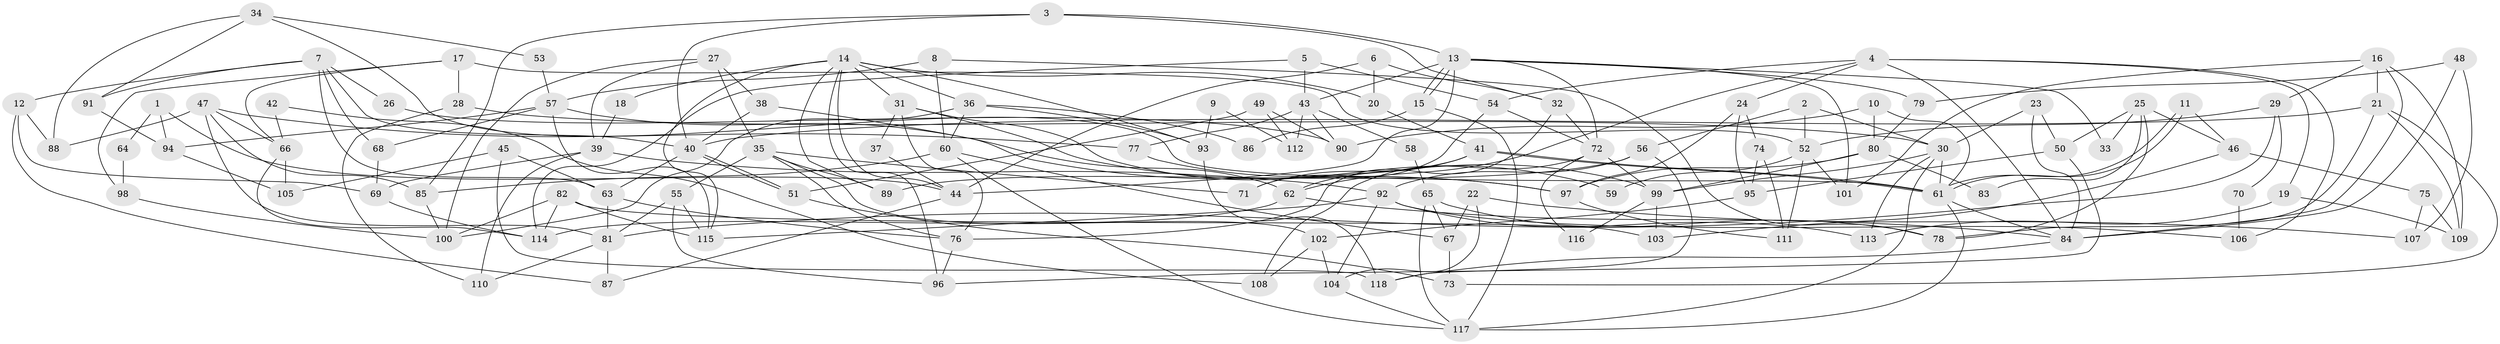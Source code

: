 // coarse degree distribution, {7: 0.08536585365853659, 3: 0.2926829268292683, 5: 0.17073170731707318, 2: 0.0975609756097561, 4: 0.1951219512195122, 6: 0.07317073170731707, 8: 0.036585365853658534, 13: 0.012195121951219513, 9: 0.012195121951219513, 1: 0.012195121951219513, 10: 0.012195121951219513}
// Generated by graph-tools (version 1.1) at 2025/53/03/04/25 21:53:55]
// undirected, 118 vertices, 236 edges
graph export_dot {
graph [start="1"]
  node [color=gray90,style=filled];
  1;
  2;
  3;
  4;
  5;
  6;
  7;
  8;
  9;
  10;
  11;
  12;
  13;
  14;
  15;
  16;
  17;
  18;
  19;
  20;
  21;
  22;
  23;
  24;
  25;
  26;
  27;
  28;
  29;
  30;
  31;
  32;
  33;
  34;
  35;
  36;
  37;
  38;
  39;
  40;
  41;
  42;
  43;
  44;
  45;
  46;
  47;
  48;
  49;
  50;
  51;
  52;
  53;
  54;
  55;
  56;
  57;
  58;
  59;
  60;
  61;
  62;
  63;
  64;
  65;
  66;
  67;
  68;
  69;
  70;
  71;
  72;
  73;
  74;
  75;
  76;
  77;
  78;
  79;
  80;
  81;
  82;
  83;
  84;
  85;
  86;
  87;
  88;
  89;
  90;
  91;
  92;
  93;
  94;
  95;
  96;
  97;
  98;
  99;
  100;
  101;
  102;
  103;
  104;
  105;
  106;
  107;
  108;
  109;
  110;
  111;
  112;
  113;
  114;
  115;
  116;
  117;
  118;
  1 -- 94;
  1 -- 44;
  1 -- 64;
  2 -- 30;
  2 -- 52;
  2 -- 56;
  3 -- 85;
  3 -- 40;
  3 -- 13;
  3 -- 32;
  4 -- 62;
  4 -- 84;
  4 -- 19;
  4 -- 24;
  4 -- 54;
  4 -- 106;
  5 -- 54;
  5 -- 43;
  5 -- 114;
  6 -- 44;
  6 -- 32;
  6 -- 20;
  7 -- 40;
  7 -- 68;
  7 -- 12;
  7 -- 26;
  7 -- 63;
  7 -- 91;
  8 -- 78;
  8 -- 60;
  8 -- 57;
  9 -- 112;
  9 -- 93;
  10 -- 61;
  10 -- 80;
  10 -- 90;
  11 -- 61;
  11 -- 61;
  11 -- 46;
  12 -- 69;
  12 -- 87;
  12 -- 88;
  13 -- 15;
  13 -- 15;
  13 -- 33;
  13 -- 43;
  13 -- 44;
  13 -- 72;
  13 -- 79;
  13 -- 101;
  14 -- 36;
  14 -- 115;
  14 -- 18;
  14 -- 20;
  14 -- 31;
  14 -- 44;
  14 -- 89;
  14 -- 93;
  14 -- 96;
  15 -- 117;
  15 -- 86;
  16 -- 101;
  16 -- 84;
  16 -- 21;
  16 -- 29;
  16 -- 109;
  17 -- 28;
  17 -- 66;
  17 -- 52;
  17 -- 98;
  18 -- 39;
  19 -- 113;
  19 -- 109;
  20 -- 41;
  21 -- 109;
  21 -- 40;
  21 -- 73;
  21 -- 78;
  22 -- 104;
  22 -- 67;
  22 -- 107;
  23 -- 84;
  23 -- 50;
  23 -- 30;
  24 -- 95;
  24 -- 74;
  24 -- 97;
  25 -- 46;
  25 -- 50;
  25 -- 33;
  25 -- 78;
  25 -- 83;
  26 -- 90;
  27 -- 38;
  27 -- 35;
  27 -- 39;
  27 -- 100;
  28 -- 30;
  28 -- 110;
  29 -- 81;
  29 -- 52;
  29 -- 70;
  30 -- 61;
  30 -- 99;
  30 -- 113;
  30 -- 117;
  31 -- 76;
  31 -- 37;
  31 -- 59;
  31 -- 97;
  32 -- 72;
  32 -- 76;
  34 -- 88;
  34 -- 61;
  34 -- 53;
  34 -- 91;
  35 -- 76;
  35 -- 55;
  35 -- 71;
  35 -- 89;
  35 -- 102;
  36 -- 60;
  36 -- 100;
  36 -- 86;
  36 -- 93;
  37 -- 44;
  38 -- 40;
  38 -- 62;
  39 -- 92;
  39 -- 69;
  39 -- 110;
  40 -- 51;
  40 -- 51;
  40 -- 63;
  41 -- 61;
  41 -- 61;
  41 -- 62;
  41 -- 71;
  42 -- 108;
  42 -- 66;
  43 -- 77;
  43 -- 58;
  43 -- 90;
  43 -- 112;
  44 -- 87;
  45 -- 63;
  45 -- 118;
  45 -- 105;
  46 -- 75;
  46 -- 103;
  47 -- 81;
  47 -- 66;
  47 -- 77;
  47 -- 85;
  47 -- 88;
  48 -- 84;
  48 -- 79;
  48 -- 107;
  49 -- 51;
  49 -- 90;
  49 -- 112;
  50 -- 95;
  50 -- 96;
  51 -- 73;
  52 -- 59;
  52 -- 101;
  52 -- 111;
  53 -- 57;
  54 -- 71;
  54 -- 72;
  55 -- 96;
  55 -- 81;
  55 -- 115;
  56 -- 89;
  56 -- 92;
  56 -- 118;
  57 -- 97;
  57 -- 68;
  57 -- 94;
  57 -- 115;
  58 -- 65;
  60 -- 85;
  60 -- 117;
  60 -- 67;
  61 -- 84;
  61 -- 117;
  62 -- 84;
  62 -- 114;
  63 -- 76;
  63 -- 81;
  64 -- 98;
  65 -- 78;
  65 -- 117;
  65 -- 67;
  66 -- 105;
  66 -- 114;
  67 -- 73;
  68 -- 69;
  69 -- 114;
  70 -- 106;
  72 -- 99;
  72 -- 108;
  72 -- 116;
  74 -- 111;
  74 -- 95;
  75 -- 107;
  75 -- 109;
  76 -- 96;
  77 -- 99;
  79 -- 80;
  80 -- 97;
  80 -- 99;
  80 -- 83;
  81 -- 87;
  81 -- 110;
  82 -- 114;
  82 -- 115;
  82 -- 100;
  82 -- 103;
  84 -- 118;
  85 -- 100;
  91 -- 94;
  92 -- 115;
  92 -- 104;
  92 -- 106;
  92 -- 113;
  93 -- 118;
  94 -- 105;
  95 -- 102;
  97 -- 111;
  98 -- 100;
  99 -- 103;
  99 -- 116;
  102 -- 104;
  102 -- 108;
  104 -- 117;
}
